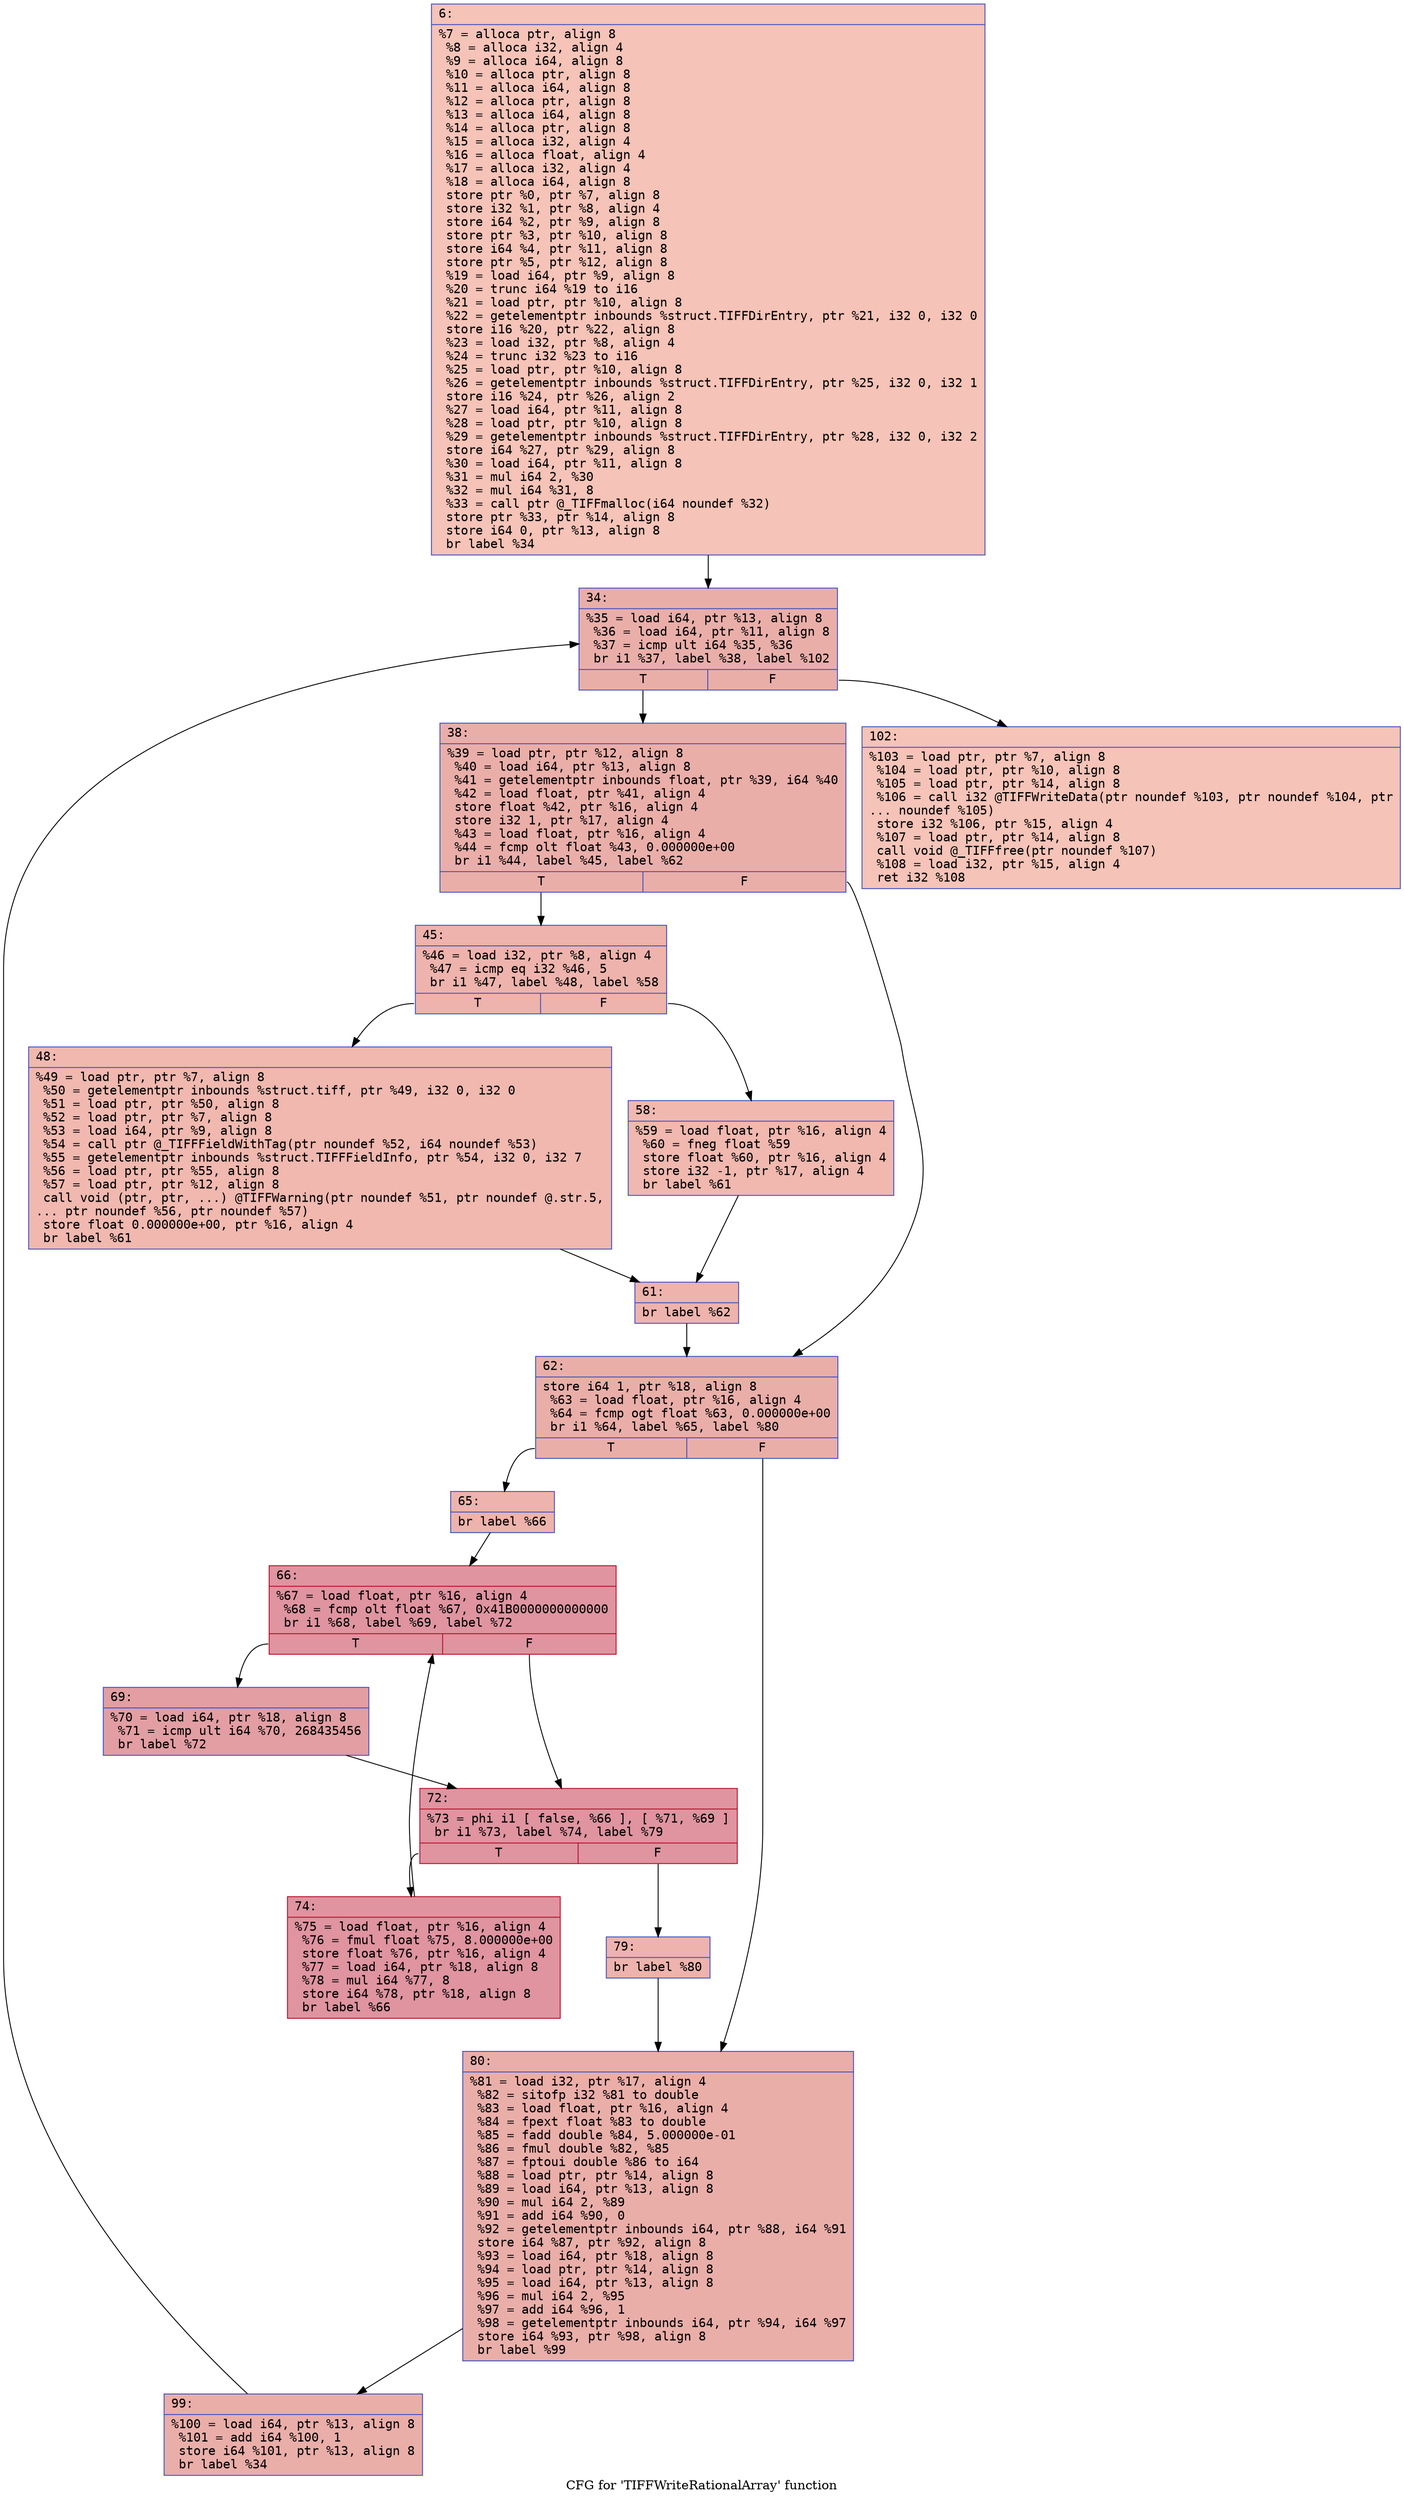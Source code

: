 digraph "CFG for 'TIFFWriteRationalArray' function" {
	label="CFG for 'TIFFWriteRationalArray' function";

	Node0x600002e5a760 [shape=record,color="#3d50c3ff", style=filled, fillcolor="#e8765c70" fontname="Courier",label="{6:\l|  %7 = alloca ptr, align 8\l  %8 = alloca i32, align 4\l  %9 = alloca i64, align 8\l  %10 = alloca ptr, align 8\l  %11 = alloca i64, align 8\l  %12 = alloca ptr, align 8\l  %13 = alloca i64, align 8\l  %14 = alloca ptr, align 8\l  %15 = alloca i32, align 4\l  %16 = alloca float, align 4\l  %17 = alloca i32, align 4\l  %18 = alloca i64, align 8\l  store ptr %0, ptr %7, align 8\l  store i32 %1, ptr %8, align 4\l  store i64 %2, ptr %9, align 8\l  store ptr %3, ptr %10, align 8\l  store i64 %4, ptr %11, align 8\l  store ptr %5, ptr %12, align 8\l  %19 = load i64, ptr %9, align 8\l  %20 = trunc i64 %19 to i16\l  %21 = load ptr, ptr %10, align 8\l  %22 = getelementptr inbounds %struct.TIFFDirEntry, ptr %21, i32 0, i32 0\l  store i16 %20, ptr %22, align 8\l  %23 = load i32, ptr %8, align 4\l  %24 = trunc i32 %23 to i16\l  %25 = load ptr, ptr %10, align 8\l  %26 = getelementptr inbounds %struct.TIFFDirEntry, ptr %25, i32 0, i32 1\l  store i16 %24, ptr %26, align 2\l  %27 = load i64, ptr %11, align 8\l  %28 = load ptr, ptr %10, align 8\l  %29 = getelementptr inbounds %struct.TIFFDirEntry, ptr %28, i32 0, i32 2\l  store i64 %27, ptr %29, align 8\l  %30 = load i64, ptr %11, align 8\l  %31 = mul i64 2, %30\l  %32 = mul i64 %31, 8\l  %33 = call ptr @_TIFFmalloc(i64 noundef %32)\l  store ptr %33, ptr %14, align 8\l  store i64 0, ptr %13, align 8\l  br label %34\l}"];
	Node0x600002e5a760 -> Node0x600002e5a7b0[tooltip="6 -> 34\nProbability 100.00%" ];
	Node0x600002e5a7b0 [shape=record,color="#3d50c3ff", style=filled, fillcolor="#d0473d70" fontname="Courier",label="{34:\l|  %35 = load i64, ptr %13, align 8\l  %36 = load i64, ptr %11, align 8\l  %37 = icmp ult i64 %35, %36\l  br i1 %37, label %38, label %102\l|{<s0>T|<s1>F}}"];
	Node0x600002e5a7b0:s0 -> Node0x600002e5a800[tooltip="34 -> 38\nProbability 96.88%" ];
	Node0x600002e5a7b0:s1 -> Node0x600002e5ac60[tooltip="34 -> 102\nProbability 3.12%" ];
	Node0x600002e5a800 [shape=record,color="#3d50c3ff", style=filled, fillcolor="#d0473d70" fontname="Courier",label="{38:\l|  %39 = load ptr, ptr %12, align 8\l  %40 = load i64, ptr %13, align 8\l  %41 = getelementptr inbounds float, ptr %39, i64 %40\l  %42 = load float, ptr %41, align 4\l  store float %42, ptr %16, align 4\l  store i32 1, ptr %17, align 4\l  %43 = load float, ptr %16, align 4\l  %44 = fcmp olt float %43, 0.000000e+00\l  br i1 %44, label %45, label %62\l|{<s0>T|<s1>F}}"];
	Node0x600002e5a800:s0 -> Node0x600002e5a850[tooltip="38 -> 45\nProbability 50.00%" ];
	Node0x600002e5a800:s1 -> Node0x600002e5a990[tooltip="38 -> 62\nProbability 50.00%" ];
	Node0x600002e5a850 [shape=record,color="#3d50c3ff", style=filled, fillcolor="#d6524470" fontname="Courier",label="{45:\l|  %46 = load i32, ptr %8, align 4\l  %47 = icmp eq i32 %46, 5\l  br i1 %47, label %48, label %58\l|{<s0>T|<s1>F}}"];
	Node0x600002e5a850:s0 -> Node0x600002e5a8a0[tooltip="45 -> 48\nProbability 50.00%" ];
	Node0x600002e5a850:s1 -> Node0x600002e5a8f0[tooltip="45 -> 58\nProbability 50.00%" ];
	Node0x600002e5a8a0 [shape=record,color="#3d50c3ff", style=filled, fillcolor="#dc5d4a70" fontname="Courier",label="{48:\l|  %49 = load ptr, ptr %7, align 8\l  %50 = getelementptr inbounds %struct.tiff, ptr %49, i32 0, i32 0\l  %51 = load ptr, ptr %50, align 8\l  %52 = load ptr, ptr %7, align 8\l  %53 = load i64, ptr %9, align 8\l  %54 = call ptr @_TIFFFieldWithTag(ptr noundef %52, i64 noundef %53)\l  %55 = getelementptr inbounds %struct.TIFFFieldInfo, ptr %54, i32 0, i32 7\l  %56 = load ptr, ptr %55, align 8\l  %57 = load ptr, ptr %12, align 8\l  call void (ptr, ptr, ...) @TIFFWarning(ptr noundef %51, ptr noundef @.str.5,\l... ptr noundef %56, ptr noundef %57)\l  store float 0.000000e+00, ptr %16, align 4\l  br label %61\l}"];
	Node0x600002e5a8a0 -> Node0x600002e5a940[tooltip="48 -> 61\nProbability 100.00%" ];
	Node0x600002e5a8f0 [shape=record,color="#3d50c3ff", style=filled, fillcolor="#dc5d4a70" fontname="Courier",label="{58:\l|  %59 = load float, ptr %16, align 4\l  %60 = fneg float %59\l  store float %60, ptr %16, align 4\l  store i32 -1, ptr %17, align 4\l  br label %61\l}"];
	Node0x600002e5a8f0 -> Node0x600002e5a940[tooltip="58 -> 61\nProbability 100.00%" ];
	Node0x600002e5a940 [shape=record,color="#3d50c3ff", style=filled, fillcolor="#d6524470" fontname="Courier",label="{61:\l|  br label %62\l}"];
	Node0x600002e5a940 -> Node0x600002e5a990[tooltip="61 -> 62\nProbability 100.00%" ];
	Node0x600002e5a990 [shape=record,color="#3d50c3ff", style=filled, fillcolor="#d0473d70" fontname="Courier",label="{62:\l|  store i64 1, ptr %18, align 8\l  %63 = load float, ptr %16, align 4\l  %64 = fcmp ogt float %63, 0.000000e+00\l  br i1 %64, label %65, label %80\l|{<s0>T|<s1>F}}"];
	Node0x600002e5a990:s0 -> Node0x600002e5a9e0[tooltip="62 -> 65\nProbability 50.00%" ];
	Node0x600002e5a990:s1 -> Node0x600002e5abc0[tooltip="62 -> 80\nProbability 50.00%" ];
	Node0x600002e5a9e0 [shape=record,color="#3d50c3ff", style=filled, fillcolor="#d6524470" fontname="Courier",label="{65:\l|  br label %66\l}"];
	Node0x600002e5a9e0 -> Node0x600002e5aa30[tooltip="65 -> 66\nProbability 100.00%" ];
	Node0x600002e5aa30 [shape=record,color="#b70d28ff", style=filled, fillcolor="#b70d2870" fontname="Courier",label="{66:\l|  %67 = load float, ptr %16, align 4\l  %68 = fcmp olt float %67, 0x41B0000000000000\l  br i1 %68, label %69, label %72\l|{<s0>T|<s1>F}}"];
	Node0x600002e5aa30:s0 -> Node0x600002e5aa80[tooltip="66 -> 69\nProbability 50.00%" ];
	Node0x600002e5aa30:s1 -> Node0x600002e5aad0[tooltip="66 -> 72\nProbability 50.00%" ];
	Node0x600002e5aa80 [shape=record,color="#3d50c3ff", style=filled, fillcolor="#be242e70" fontname="Courier",label="{69:\l|  %70 = load i64, ptr %18, align 8\l  %71 = icmp ult i64 %70, 268435456\l  br label %72\l}"];
	Node0x600002e5aa80 -> Node0x600002e5aad0[tooltip="69 -> 72\nProbability 100.00%" ];
	Node0x600002e5aad0 [shape=record,color="#b70d28ff", style=filled, fillcolor="#b70d2870" fontname="Courier",label="{72:\l|  %73 = phi i1 [ false, %66 ], [ %71, %69 ]\l  br i1 %73, label %74, label %79\l|{<s0>T|<s1>F}}"];
	Node0x600002e5aad0:s0 -> Node0x600002e5ab20[tooltip="72 -> 74\nProbability 96.88%" ];
	Node0x600002e5aad0:s1 -> Node0x600002e5ab70[tooltip="72 -> 79\nProbability 3.12%" ];
	Node0x600002e5ab20 [shape=record,color="#b70d28ff", style=filled, fillcolor="#b70d2870" fontname="Courier",label="{74:\l|  %75 = load float, ptr %16, align 4\l  %76 = fmul float %75, 8.000000e+00\l  store float %76, ptr %16, align 4\l  %77 = load i64, ptr %18, align 8\l  %78 = mul i64 %77, 8\l  store i64 %78, ptr %18, align 8\l  br label %66\l}"];
	Node0x600002e5ab20 -> Node0x600002e5aa30[tooltip="74 -> 66\nProbability 100.00%" ];
	Node0x600002e5ab70 [shape=record,color="#3d50c3ff", style=filled, fillcolor="#d6524470" fontname="Courier",label="{79:\l|  br label %80\l}"];
	Node0x600002e5ab70 -> Node0x600002e5abc0[tooltip="79 -> 80\nProbability 100.00%" ];
	Node0x600002e5abc0 [shape=record,color="#3d50c3ff", style=filled, fillcolor="#d0473d70" fontname="Courier",label="{80:\l|  %81 = load i32, ptr %17, align 4\l  %82 = sitofp i32 %81 to double\l  %83 = load float, ptr %16, align 4\l  %84 = fpext float %83 to double\l  %85 = fadd double %84, 5.000000e-01\l  %86 = fmul double %82, %85\l  %87 = fptoui double %86 to i64\l  %88 = load ptr, ptr %14, align 8\l  %89 = load i64, ptr %13, align 8\l  %90 = mul i64 2, %89\l  %91 = add i64 %90, 0\l  %92 = getelementptr inbounds i64, ptr %88, i64 %91\l  store i64 %87, ptr %92, align 8\l  %93 = load i64, ptr %18, align 8\l  %94 = load ptr, ptr %14, align 8\l  %95 = load i64, ptr %13, align 8\l  %96 = mul i64 2, %95\l  %97 = add i64 %96, 1\l  %98 = getelementptr inbounds i64, ptr %94, i64 %97\l  store i64 %93, ptr %98, align 8\l  br label %99\l}"];
	Node0x600002e5abc0 -> Node0x600002e5ac10[tooltip="80 -> 99\nProbability 100.00%" ];
	Node0x600002e5ac10 [shape=record,color="#3d50c3ff", style=filled, fillcolor="#d0473d70" fontname="Courier",label="{99:\l|  %100 = load i64, ptr %13, align 8\l  %101 = add i64 %100, 1\l  store i64 %101, ptr %13, align 8\l  br label %34\l}"];
	Node0x600002e5ac10 -> Node0x600002e5a7b0[tooltip="99 -> 34\nProbability 100.00%" ];
	Node0x600002e5ac60 [shape=record,color="#3d50c3ff", style=filled, fillcolor="#e8765c70" fontname="Courier",label="{102:\l|  %103 = load ptr, ptr %7, align 8\l  %104 = load ptr, ptr %10, align 8\l  %105 = load ptr, ptr %14, align 8\l  %106 = call i32 @TIFFWriteData(ptr noundef %103, ptr noundef %104, ptr\l... noundef %105)\l  store i32 %106, ptr %15, align 4\l  %107 = load ptr, ptr %14, align 8\l  call void @_TIFFfree(ptr noundef %107)\l  %108 = load i32, ptr %15, align 4\l  ret i32 %108\l}"];
}

